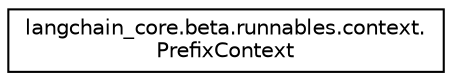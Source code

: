 digraph "Graphical Class Hierarchy"
{
 // LATEX_PDF_SIZE
  edge [fontname="Helvetica",fontsize="10",labelfontname="Helvetica",labelfontsize="10"];
  node [fontname="Helvetica",fontsize="10",shape=record];
  rankdir="LR";
  Node0 [label="langchain_core.beta.runnables.context.\lPrefixContext",height=0.2,width=0.4,color="black", fillcolor="white", style="filled",URL="$classlangchain__core_1_1beta_1_1runnables_1_1context_1_1PrefixContext.html",tooltip=" "];
}
